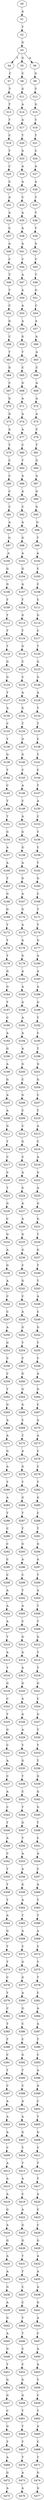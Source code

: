 strict digraph  {
	S0 -> S1 [ label = A ];
	S1 -> S2 [ label = T ];
	S2 -> S3 [ label = G ];
	S3 -> S4 [ label = T ];
	S3 -> S5 [ label = G ];
	S3 -> S6 [ label = A ];
	S4 -> S7 [ label = C ];
	S5 -> S8 [ label = C ];
	S6 -> S9 [ label = G ];
	S7 -> S10 [ label = T ];
	S8 -> S11 [ label = G ];
	S9 -> S12 [ label = T ];
	S10 -> S13 [ label = T ];
	S11 -> S14 [ label = A ];
	S12 -> S15 [ label = G ];
	S13 -> S16 [ label = T ];
	S14 -> S17 [ label = A ];
	S15 -> S18 [ label = T ];
	S16 -> S19 [ label = C ];
	S17 -> S20 [ label = T ];
	S18 -> S21 [ label = T ];
	S19 -> S22 [ label = T ];
	S20 -> S23 [ label = G ];
	S21 -> S24 [ label = C ];
	S22 -> S25 [ label = C ];
	S23 -> S26 [ label = A ];
	S24 -> S27 [ label = A ];
	S25 -> S28 [ label = C ];
	S26 -> S29 [ label = A ];
	S27 -> S30 [ label = A ];
	S28 -> S31 [ label = A ];
	S29 -> S32 [ label = C ];
	S30 -> S33 [ label = T ];
	S31 -> S34 [ label = A ];
	S32 -> S35 [ label = A ];
	S33 -> S36 [ label = T ];
	S34 -> S37 [ label = C ];
	S35 -> S38 [ label = A ];
	S36 -> S39 [ label = T ];
	S37 -> S40 [ label = A ];
	S38 -> S41 [ label = A ];
	S39 -> S42 [ label = G ];
	S40 -> S43 [ label = C ];
	S41 -> S44 [ label = C ];
	S42 -> S45 [ label = C ];
	S43 -> S46 [ label = T ];
	S44 -> S47 [ label = A ];
	S45 -> S48 [ label = T ];
	S46 -> S49 [ label = T ];
	S47 -> S50 [ label = A ];
	S48 -> S51 [ label = G ];
	S49 -> S52 [ label = C ];
	S50 -> S53 [ label = A ];
	S51 -> S54 [ label = C ];
	S52 -> S55 [ label = G ];
	S53 -> S56 [ label = A ];
	S54 -> S57 [ label = A ];
	S55 -> S58 [ label = C ];
	S56 -> S59 [ label = G ];
	S57 -> S60 [ label = A ];
	S58 -> S61 [ label = T ];
	S59 -> S62 [ label = T ];
	S60 -> S63 [ label = A ];
	S61 -> S64 [ label = G ];
	S62 -> S65 [ label = C ];
	S63 -> S66 [ label = C ];
	S64 -> S67 [ label = C ];
	S65 -> S68 [ label = G ];
	S66 -> S69 [ label = A ];
	S67 -> S70 [ label = G ];
	S68 -> S71 [ label = A ];
	S69 -> S72 [ label = A ];
	S70 -> S73 [ label = G ];
	S71 -> S74 [ label = A ];
	S72 -> S75 [ label = A ];
	S73 -> S76 [ label = A ];
	S74 -> S77 [ label = A ];
	S75 -> S78 [ label = C ];
	S76 -> S79 [ label = T ];
	S77 -> S80 [ label = C ];
	S78 -> S81 [ label = T ];
	S79 -> S82 [ label = C ];
	S80 -> S83 [ label = T ];
	S81 -> S84 [ label = G ];
	S82 -> S85 [ label = C ];
	S83 -> S86 [ label = A ];
	S84 -> S87 [ label = A ];
	S85 -> S88 [ label = C ];
	S86 -> S89 [ label = A ];
	S87 -> S90 [ label = G ];
	S88 -> S91 [ label = C ];
	S89 -> S92 [ label = C ];
	S90 -> S93 [ label = G ];
	S91 -> S94 [ label = A ];
	S92 -> S95 [ label = A ];
	S93 -> S96 [ label = G ];
	S94 -> S97 [ label = G ];
	S95 -> S98 [ label = G ];
	S96 -> S99 [ label = T ];
	S97 -> S100 [ label = A ];
	S98 -> S101 [ label = A ];
	S99 -> S102 [ label = A ];
	S100 -> S103 [ label = G ];
	S101 -> S104 [ label = G ];
	S102 -> S105 [ label = C ];
	S103 -> S106 [ label = G ];
	S104 -> S107 [ label = A ];
	S105 -> S108 [ label = C ];
	S106 -> S109 [ label = T ];
	S107 -> S110 [ label = T ];
	S108 -> S111 [ label = C ];
	S109 -> S112 [ label = T ];
	S110 -> S113 [ label = G ];
	S111 -> S114 [ label = G ];
	S112 -> S115 [ label = T ];
	S113 -> S116 [ label = T ];
	S114 -> S117 [ label = C ];
	S115 -> S118 [ label = T ];
	S116 -> S119 [ label = G ];
	S117 -> S120 [ label = T ];
	S118 -> S121 [ label = G ];
	S119 -> S122 [ label = C ];
	S120 -> S123 [ label = G ];
	S121 -> S124 [ label = G ];
	S122 -> S125 [ label = C ];
	S123 -> S126 [ label = G ];
	S124 -> S127 [ label = T ];
	S125 -> S128 [ label = A ];
	S126 -> S129 [ label = A ];
	S127 -> S130 [ label = A ];
	S128 -> S131 [ label = G ];
	S129 -> S132 [ label = T ];
	S130 -> S133 [ label = C ];
	S131 -> S134 [ label = T ];
	S132 -> S135 [ label = T ];
	S133 -> S136 [ label = T ];
	S134 -> S137 [ label = G ];
	S135 -> S138 [ label = C ];
	S136 -> S139 [ label = G ];
	S137 -> S140 [ label = G ];
	S138 -> S141 [ label = T ];
	S139 -> S142 [ label = T ];
	S140 -> S143 [ label = C ];
	S141 -> S144 [ label = C ];
	S142 -> S145 [ label = C ];
	S143 -> S146 [ label = A ];
	S144 -> S147 [ label = T ];
	S145 -> S148 [ label = T ];
	S146 -> S149 [ label = C ];
	S147 -> S150 [ label = A ];
	S148 -> S151 [ label = T ];
	S149 -> S152 [ label = A ];
	S150 -> S153 [ label = C ];
	S151 -> S154 [ label = G ];
	S152 -> S155 [ label = G ];
	S153 -> S156 [ label = T ];
	S154 -> S157 [ label = A ];
	S155 -> S158 [ label = G ];
	S156 -> S159 [ label = C ];
	S157 -> S160 [ label = A ];
	S158 -> S161 [ label = A ];
	S159 -> S162 [ label = T ];
	S160 -> S163 [ label = T ];
	S161 -> S164 [ label = G ];
	S162 -> S165 [ label = G ];
	S163 -> S166 [ label = G ];
	S164 -> S167 [ label = A ];
	S165 -> S168 [ label = C ];
	S166 -> S169 [ label = G ];
	S167 -> S170 [ label = G ];
	S168 -> S171 [ label = T ];
	S169 -> S172 [ label = T ];
	S170 -> S173 [ label = A ];
	S171 -> S174 [ label = T ];
	S172 -> S175 [ label = T ];
	S173 -> S176 [ label = A ];
	S174 -> S177 [ label = G ];
	S175 -> S178 [ label = T ];
	S176 -> S179 [ label = G ];
	S177 -> S180 [ label = A ];
	S178 -> S181 [ label = G ];
	S179 -> S182 [ label = A ];
	S180 -> S183 [ label = A ];
	S181 -> S184 [ label = G ];
	S182 -> S185 [ label = A ];
	S183 -> S186 [ label = A ];
	S184 -> S187 [ label = T ];
	S185 -> S188 [ label = A ];
	S186 -> S189 [ label = G ];
	S187 -> S190 [ label = C ];
	S188 -> S191 [ label = A ];
	S189 -> S192 [ label = T ];
	S190 -> S193 [ label = A ];
	S191 -> S194 [ label = A ];
	S192 -> S195 [ label = C ];
	S193 -> S196 [ label = G ];
	S194 -> S197 [ label = A ];
	S195 -> S198 [ label = T ];
	S196 -> S199 [ label = A ];
	S197 -> S200 [ label = G ];
	S198 -> S201 [ label = G ];
	S199 -> S202 [ label = G ];
	S200 -> S203 [ label = C ];
	S201 -> S204 [ label = G ];
	S202 -> S205 [ label = A ];
	S203 -> S206 [ label = G ];
	S204 -> S207 [ label = C ];
	S205 -> S208 [ label = A ];
	S206 -> S209 [ label = C ];
	S207 -> S210 [ label = T ];
	S208 -> S211 [ label = G ];
	S209 -> S212 [ label = C ];
	S210 -> S213 [ label = A ];
	S211 -> S214 [ label = T ];
	S212 -> S215 [ label = G ];
	S213 -> S216 [ label = C ];
	S214 -> S217 [ label = C ];
	S215 -> S218 [ label = C ];
	S216 -> S219 [ label = A ];
	S217 -> S220 [ label = C ];
	S218 -> S221 [ label = A ];
	S219 -> S222 [ label = G ];
	S220 -> S223 [ label = T ];
	S221 -> S224 [ label = G ];
	S222 -> S225 [ label = A ];
	S223 -> S226 [ label = G ];
	S224 -> S227 [ label = A ];
	S225 -> S228 [ label = G ];
	S226 -> S229 [ label = C ];
	S227 -> S230 [ label = A ];
	S228 -> S231 [ label = G ];
	S229 -> S232 [ label = G ];
	S230 -> S233 [ label = G ];
	S231 -> S234 [ label = T ];
	S232 -> S235 [ label = A ];
	S233 -> S236 [ label = G ];
	S234 -> S237 [ label = G ];
	S235 -> S238 [ label = G ];
	S236 -> S239 [ label = C ];
	S237 -> S240 [ label = T ];
	S238 -> S241 [ label = A ];
	S239 -> S242 [ label = G ];
	S240 -> S243 [ label = T ];
	S241 -> S244 [ label = C ];
	S242 -> S245 [ label = C ];
	S243 -> S246 [ label = A ];
	S244 -> S247 [ label = C ];
	S245 -> S248 [ label = A ];
	S246 -> S249 [ label = C ];
	S247 -> S250 [ label = A ];
	S248 -> S251 [ label = G ];
	S249 -> S252 [ label = G ];
	S250 -> S253 [ label = G ];
	S251 -> S254 [ label = T ];
	S252 -> S255 [ label = T ];
	S253 -> S256 [ label = C ];
	S254 -> S257 [ label = C ];
	S255 -> S258 [ label = C ];
	S256 -> S259 [ label = C ];
	S257 -> S260 [ label = G ];
	S258 -> S261 [ label = A ];
	S259 -> S262 [ label = T ];
	S260 -> S263 [ label = G ];
	S261 -> S264 [ label = G ];
	S262 -> S265 [ label = G ];
	S263 -> S266 [ label = G ];
	S264 -> S267 [ label = C ];
	S265 -> S268 [ label = A ];
	S266 -> S269 [ label = C ];
	S267 -> S270 [ label = A ];
	S268 -> S271 [ label = A ];
	S269 -> S272 [ label = T ];
	S270 -> S273 [ label = A ];
	S271 -> S274 [ label = G ];
	S272 -> S275 [ label = A ];
	S273 -> S276 [ label = C ];
	S274 -> S277 [ label = A ];
	S275 -> S278 [ label = G ];
	S276 -> S279 [ label = C ];
	S277 -> S280 [ label = T ];
	S278 -> S281 [ label = T ];
	S279 -> S282 [ label = T ];
	S280 -> S283 [ label = A ];
	S281 -> S284 [ label = G ];
	S282 -> S285 [ label = G ];
	S283 -> S286 [ label = T ];
	S284 -> S287 [ label = T ];
	S285 -> S288 [ label = C ];
	S286 -> S289 [ label = C ];
	S287 -> S290 [ label = T ];
	S288 -> S291 [ label = T ];
	S289 -> S292 [ label = C ];
	S290 -> S293 [ label = G ];
	S291 -> S294 [ label = G ];
	S292 -> S295 [ label = C ];
	S293 -> S296 [ label = A ];
	S294 -> S297 [ label = A ];
	S295 -> S298 [ label = C ];
	S296 -> S299 [ label = C ];
	S297 -> S300 [ label = T ];
	S298 -> S301 [ label = A ];
	S299 -> S302 [ label = T ];
	S300 -> S303 [ label = A ];
	S301 -> S304 [ label = A ];
	S302 -> S305 [ label = A ];
	S303 -> S306 [ label = T ];
	S304 -> S307 [ label = A ];
	S305 -> S308 [ label = C ];
	S306 -> S309 [ label = T ];
	S307 -> S310 [ label = T ];
	S308 -> S311 [ label = G ];
	S309 -> S312 [ label = G ];
	S310 -> S313 [ label = A ];
	S311 -> S314 [ label = A ];
	S312 -> S315 [ label = T ];
	S313 -> S316 [ label = T ];
	S314 -> S317 [ label = A ];
	S315 -> S318 [ label = T ];
	S316 -> S319 [ label = G ];
	S317 -> S320 [ label = G ];
	S318 -> S321 [ label = G ];
	S319 -> S322 [ label = C ];
	S320 -> S323 [ label = A ];
	S321 -> S324 [ label = C ];
	S322 -> S325 [ label = T ];
	S323 -> S326 [ label = A ];
	S324 -> S327 [ label = G ];
	S325 -> S328 [ label = G ];
	S326 -> S329 [ label = A ];
	S327 -> S330 [ label = T ];
	S328 -> S331 [ label = C ];
	S329 -> S332 [ label = T ];
	S330 -> S333 [ label = T ];
	S331 -> S334 [ label = A ];
	S332 -> S335 [ label = G ];
	S333 -> S336 [ label = T ];
	S334 -> S337 [ label = C ];
	S335 -> S338 [ label = T ];
	S336 -> S339 [ label = G ];
	S337 -> S340 [ label = A ];
	S338 -> S341 [ label = C ];
	S339 -> S342 [ label = G ];
	S340 -> S343 [ label = C ];
	S341 -> S344 [ label = T ];
	S342 -> S345 [ label = G ];
	S343 -> S346 [ label = T ];
	S344 -> S347 [ label = G ];
	S345 -> S348 [ label = T ];
	S346 -> S349 [ label = A ];
	S347 -> S350 [ label = T ];
	S348 -> S351 [ label = C ];
	S349 -> S352 [ label = C ];
	S350 -> S353 [ label = A ];
	S351 -> S354 [ label = A ];
	S352 -> S355 [ label = T ];
	S353 -> S356 [ label = A ];
	S354 -> S357 [ label = C ];
	S355 -> S358 [ label = T ];
	S356 -> S359 [ label = G ];
	S357 -> S360 [ label = A ];
	S358 -> S361 [ label = T ];
	S359 -> S362 [ label = A ];
	S360 -> S363 [ label = T ];
	S361 -> S364 [ label = A ];
	S362 -> S365 [ label = T ];
	S363 -> S366 [ label = T ];
	S364 -> S367 [ label = G ];
	S365 -> S368 [ label = A ];
	S366 -> S369 [ label = A ];
	S367 -> S370 [ label = T ];
	S368 -> S371 [ label = C ];
	S369 -> S372 [ label = C ];
	S370 -> S373 [ label = T ];
	S371 -> S374 [ label = G ];
	S372 -> S375 [ label = T ];
	S373 -> S376 [ label = C ];
	S374 -> S377 [ label = G ];
	S375 -> S378 [ label = T ];
	S376 -> S379 [ label = T ];
	S377 -> S380 [ label = A ];
	S378 -> S381 [ label = C ];
	S379 -> S382 [ label = C ];
	S380 -> S383 [ label = G ];
	S381 -> S384 [ label = A ];
	S382 -> S385 [ label = T ];
	S383 -> S386 [ label = C ];
	S384 -> S387 [ label = A ];
	S385 -> S388 [ label = T ];
	S386 -> S389 [ label = C ];
	S387 -> S390 [ label = T ];
	S388 -> S391 [ label = C ];
	S389 -> S392 [ label = G ];
	S390 -> S393 [ label = C ];
	S391 -> S394 [ label = T ];
	S392 -> S395 [ label = T ];
	S393 -> S396 [ label = A ];
	S394 -> S397 [ label = C ];
	S395 -> S398 [ label = C ];
	S396 -> S399 [ label = A ];
	S397 -> S400 [ label = A ];
	S398 -> S401 [ label = A ];
	S399 -> S402 [ label = C ];
	S400 -> S403 [ label = A ];
	S401 -> S404 [ label = A ];
	S402 -> S405 [ label = T ];
	S403 -> S406 [ label = A ];
	S404 -> S407 [ label = G ];
	S405 -> S408 [ label = G ];
	S406 -> S409 [ label = C ];
	S407 -> S410 [ label = T ];
	S408 -> S411 [ label = C ];
	S409 -> S412 [ label = A ];
	S410 -> S413 [ label = T ];
	S411 -> S414 [ label = T ];
	S412 -> S415 [ label = A ];
	S413 -> S416 [ label = A ];
	S414 -> S417 [ label = T ];
	S415 -> S418 [ label = A ];
	S416 -> S419 [ label = C ];
	S417 -> S420 [ label = A ];
	S418 -> S421 [ label = G ];
	S419 -> S422 [ label = A ];
	S420 -> S423 [ label = C ];
	S421 -> S424 [ label = A ];
	S422 -> S425 [ label = G ];
	S423 -> S426 [ label = C ];
	S424 -> S427 [ label = G ];
	S425 -> S428 [ label = G ];
	S426 -> S429 [ label = G ];
	S427 -> S430 [ label = A ];
	S428 -> S431 [ label = T ];
	S429 -> S432 [ label = A ];
	S430 -> S433 [ label = A ];
	S431 -> S434 [ label = T ];
	S432 -> S435 [ label = A ];
	S433 -> S436 [ label = G ];
	S434 -> S437 [ label = C ];
	S435 -> S438 [ label = A ];
	S436 -> S439 [ label = A ];
	S437 -> S440 [ label = C ];
	S438 -> S441 [ label = G ];
	S439 -> S442 [ label = G ];
	S440 -> S443 [ label = T ];
	S441 -> S444 [ label = A ];
	S442 -> S445 [ label = A ];
	S443 -> S446 [ label = T ];
	S444 -> S447 [ label = C ];
	S445 -> S448 [ label = G ];
	S446 -> S449 [ label = C ];
	S447 -> S450 [ label = A ];
	S448 -> S451 [ label = T ];
	S449 -> S452 [ label = C ];
	S450 -> S453 [ label = A ];
	S451 -> S454 [ label = G ];
	S452 -> S455 [ label = G ];
	S453 -> S456 [ label = T ];
	S454 -> S457 [ label = G ];
	S455 -> S458 [ label = G ];
	S456 -> S459 [ label = C ];
	S457 -> S460 [ label = C ];
	S458 -> S461 [ label = T ];
	S459 -> S462 [ label = T ];
	S460 -> S463 [ label = G ];
	S461 -> S464 [ label = T ];
	S462 -> S465 [ label = A ];
	S463 -> S466 [ label = T ];
	S464 -> S467 [ label = T ];
	S465 -> S468 [ label = C ];
	S466 -> S469 [ label = A ];
	S467 -> S470 [ label = T ];
	S468 -> S471 [ label = T ];
	S469 -> S472 [ label = G ];
	S470 -> S473 [ label = A ];
	S471 -> S474 [ label = G ];
	S472 -> S475 [ label = A ];
	S473 -> S476 [ label = A ];
	S474 -> S477 [ label = G ];
}
